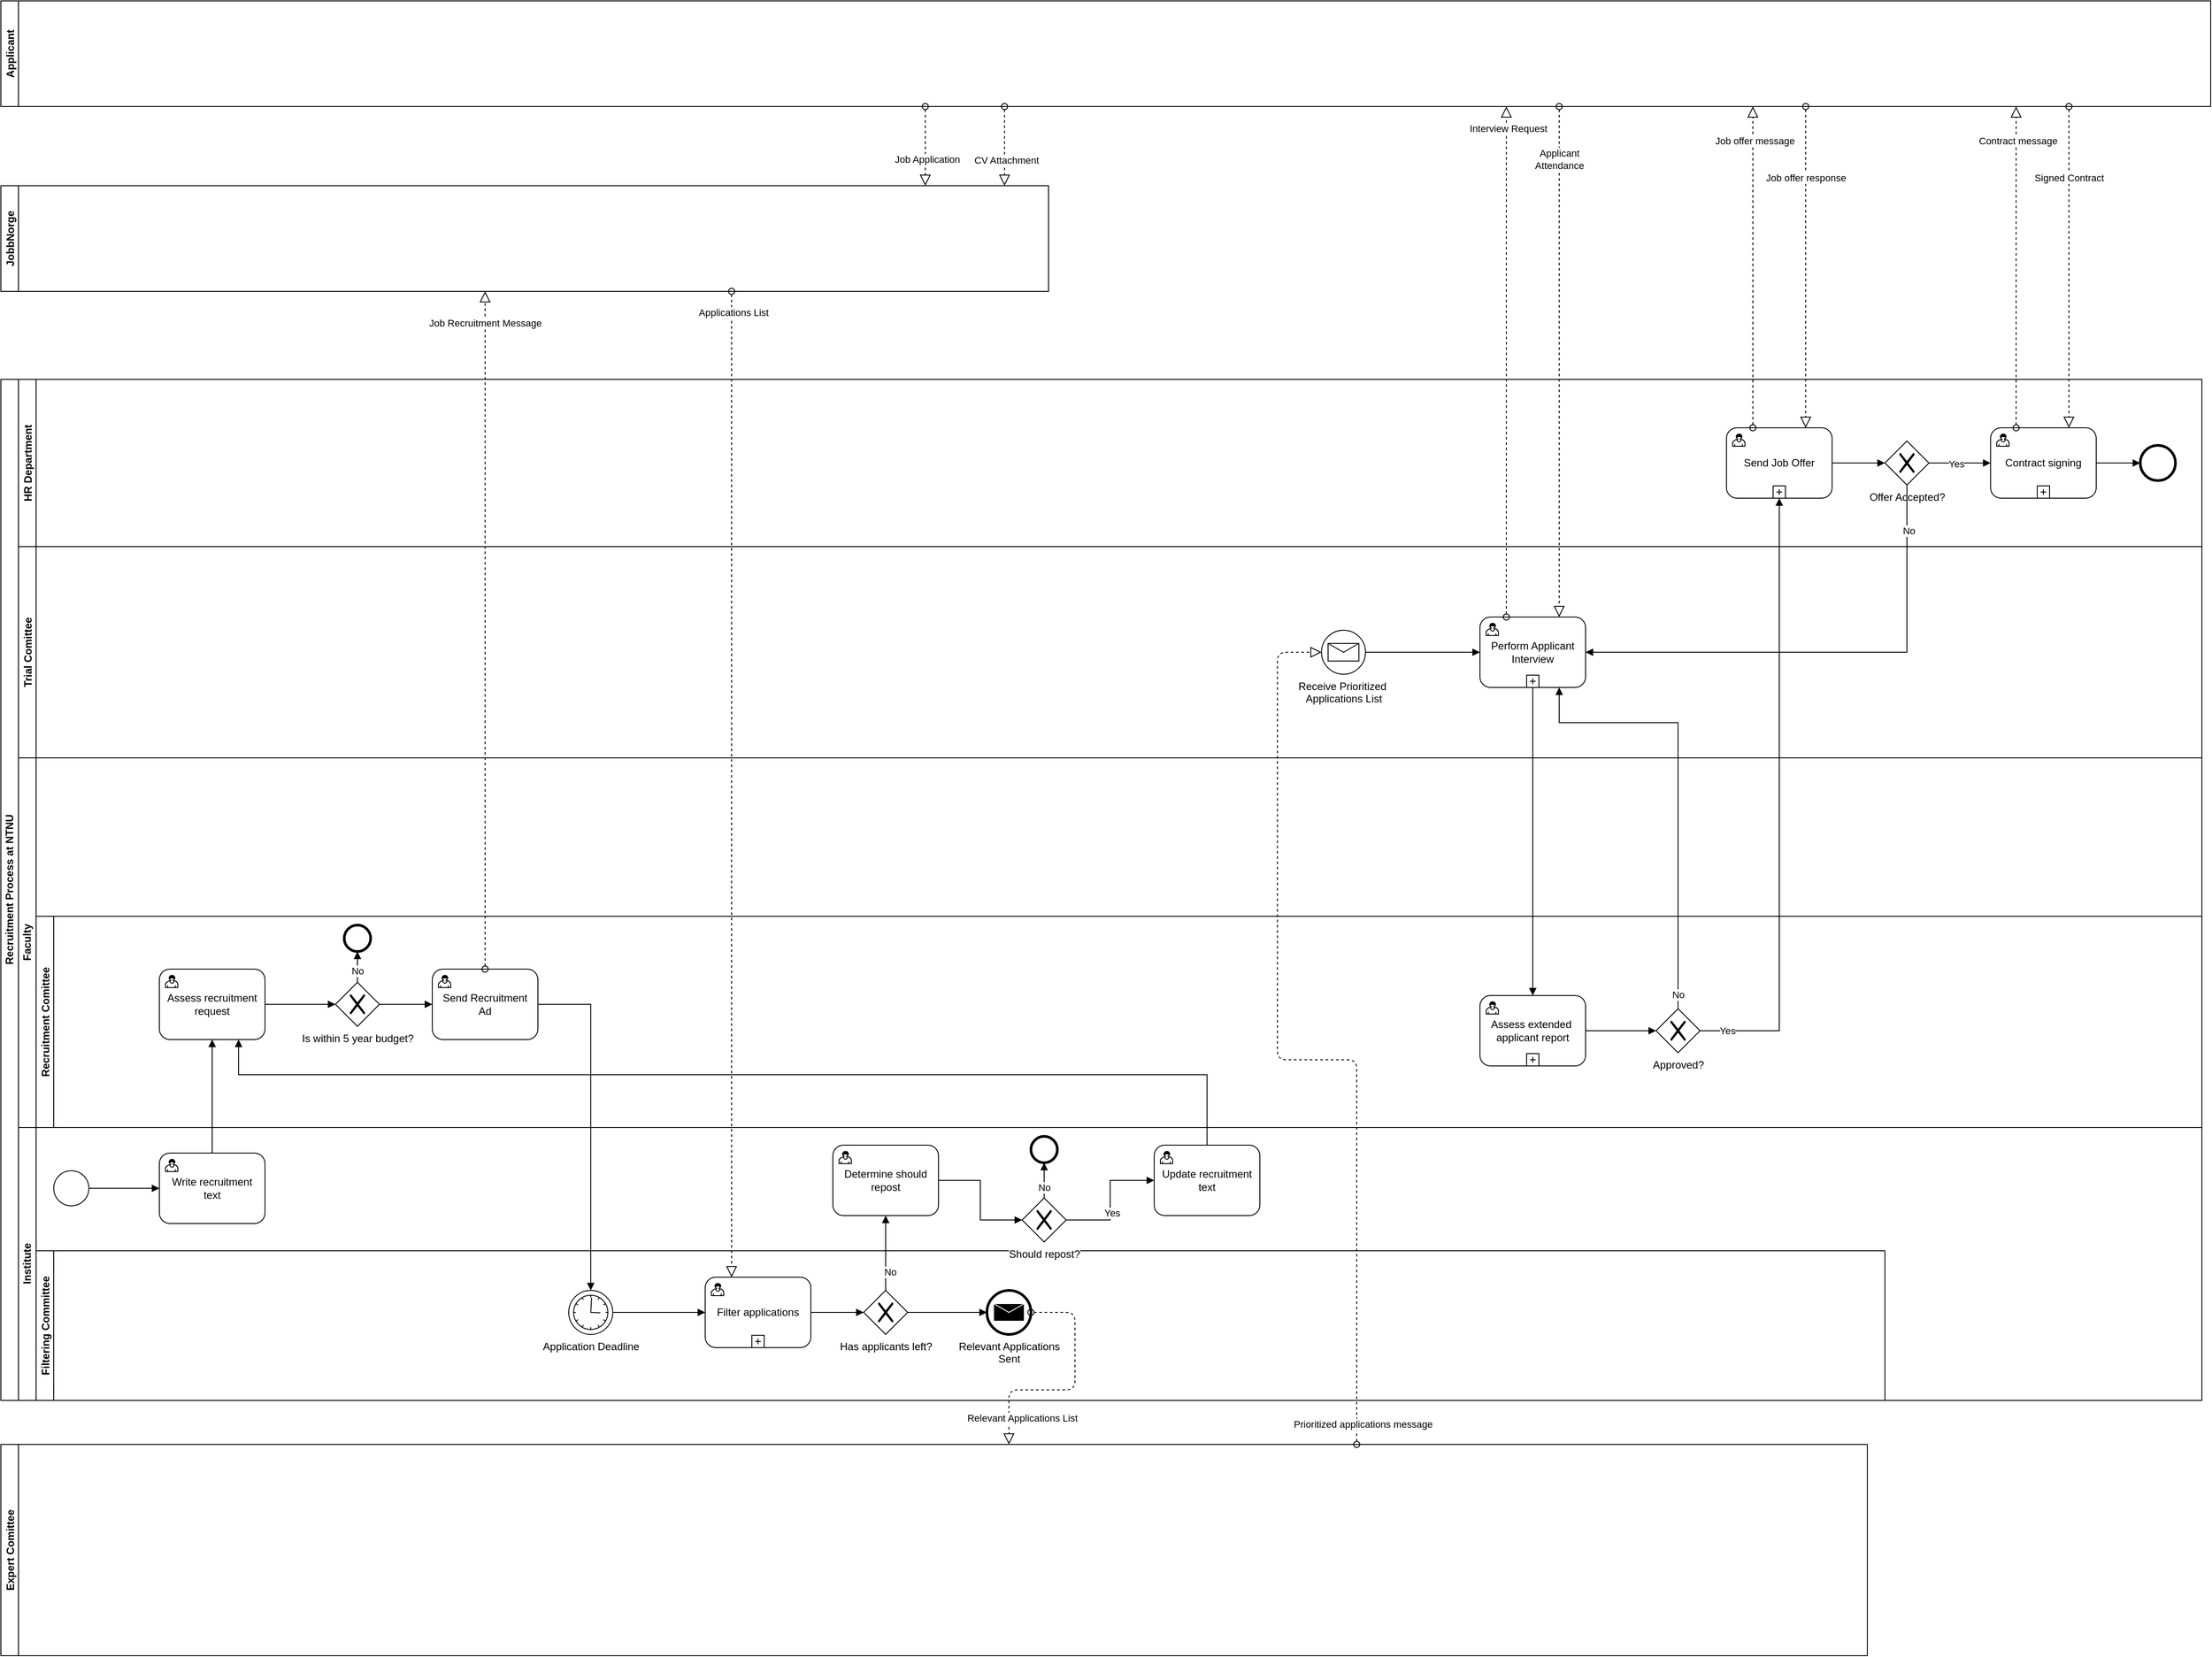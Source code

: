 <mxfile version="13.9.1" type="github">
  <diagram name="Page-1" id="2a216829-ef6e-dabb-86c1-c78162f3ba2b">
    <mxGraphModel dx="2163" dy="2434" grid="1" gridSize="10" guides="1" tooltips="1" connect="1" arrows="1" fold="1" page="1" pageScale="1" pageWidth="1654" pageHeight="1169" background="#ffffff" math="0" shadow="0">
      <root>
        <mxCell id="0" />
        <mxCell id="1" parent="0" />
        <mxCell id="eHfQy5FBiY7wrmqpAAzu-1" value="Recruitment Process at NTNU" style="swimlane;html=1;childLayout=stackLayout;resizeParent=1;resizeParentMax=0;horizontal=0;startSize=20;horizontalStack=0;" vertex="1" parent="1">
          <mxGeometry x="130" y="270" width="2500" height="1160" as="geometry" />
        </mxCell>
        <mxCell id="eHfQy5FBiY7wrmqpAAzu-23" value="HR Department" style="swimlane;startSize=20;horizontal=0;" vertex="1" parent="eHfQy5FBiY7wrmqpAAzu-1">
          <mxGeometry x="20" width="2480" height="190" as="geometry" />
        </mxCell>
        <mxCell id="eHfQy5FBiY7wrmqpAAzu-119" style="edgeStyle=orthogonalEdgeStyle;rounded=0;orthogonalLoop=1;jettySize=auto;html=1;entryX=0;entryY=0.5;entryDx=0;entryDy=0;endArrow=block;endFill=1;" edge="1" parent="eHfQy5FBiY7wrmqpAAzu-23" source="eHfQy5FBiY7wrmqpAAzu-111" target="eHfQy5FBiY7wrmqpAAzu-118">
          <mxGeometry relative="1" as="geometry" />
        </mxCell>
        <mxCell id="eHfQy5FBiY7wrmqpAAzu-111" value="Send Job Offer" style="html=1;whiteSpace=wrap;rounded=1;dropTarget=0;" vertex="1" parent="eHfQy5FBiY7wrmqpAAzu-23">
          <mxGeometry x="1940" y="55" width="120" height="80" as="geometry" />
        </mxCell>
        <mxCell id="eHfQy5FBiY7wrmqpAAzu-112" value="" style="html=1;shape=mxgraph.bpmn.user_task;outlineConnect=0;" vertex="1" parent="eHfQy5FBiY7wrmqpAAzu-111">
          <mxGeometry width="14" height="14" relative="1" as="geometry">
            <mxPoint x="7" y="7" as="offset" />
          </mxGeometry>
        </mxCell>
        <mxCell id="eHfQy5FBiY7wrmqpAAzu-113" value="" style="html=1;shape=plus;outlineConnect=0;" vertex="1" parent="eHfQy5FBiY7wrmqpAAzu-111">
          <mxGeometry x="0.5" y="1" width="14" height="14" relative="1" as="geometry">
            <mxPoint x="-7" y="-14" as="offset" />
          </mxGeometry>
        </mxCell>
        <mxCell id="eHfQy5FBiY7wrmqpAAzu-118" value="Offer Accepted?" style="shape=mxgraph.bpmn.shape;html=1;verticalLabelPosition=bottom;labelBackgroundColor=#ffffff;verticalAlign=top;align=center;perimeter=rhombusPerimeter;background=gateway;outlineConnect=0;outline=none;symbol=exclusiveGw;" vertex="1" parent="eHfQy5FBiY7wrmqpAAzu-23">
          <mxGeometry x="2120" y="70" width="50" height="50" as="geometry" />
        </mxCell>
        <mxCell id="eHfQy5FBiY7wrmqpAAzu-125" style="edgeStyle=orthogonalEdgeStyle;rounded=0;orthogonalLoop=1;jettySize=auto;html=1;entryX=0;entryY=0.5;entryDx=0;entryDy=0;endArrow=block;endFill=1;" edge="1" parent="eHfQy5FBiY7wrmqpAAzu-23" source="eHfQy5FBiY7wrmqpAAzu-121" target="eHfQy5FBiY7wrmqpAAzu-124">
          <mxGeometry relative="1" as="geometry" />
        </mxCell>
        <mxCell id="eHfQy5FBiY7wrmqpAAzu-121" value="Contract signing" style="html=1;whiteSpace=wrap;rounded=1;dropTarget=0;" vertex="1" parent="eHfQy5FBiY7wrmqpAAzu-23">
          <mxGeometry x="2240" y="55" width="120" height="80" as="geometry" />
        </mxCell>
        <mxCell id="eHfQy5FBiY7wrmqpAAzu-122" value="" style="html=1;shape=mxgraph.bpmn.user_task;outlineConnect=0;" vertex="1" parent="eHfQy5FBiY7wrmqpAAzu-121">
          <mxGeometry width="14" height="14" relative="1" as="geometry">
            <mxPoint x="7" y="7" as="offset" />
          </mxGeometry>
        </mxCell>
        <mxCell id="eHfQy5FBiY7wrmqpAAzu-123" value="" style="html=1;shape=plus;outlineConnect=0;" vertex="1" parent="eHfQy5FBiY7wrmqpAAzu-121">
          <mxGeometry x="0.5" y="1" width="14" height="14" relative="1" as="geometry">
            <mxPoint x="-7" y="-14" as="offset" />
          </mxGeometry>
        </mxCell>
        <mxCell id="eHfQy5FBiY7wrmqpAAzu-120" style="edgeStyle=orthogonalEdgeStyle;rounded=0;orthogonalLoop=1;jettySize=auto;html=1;endArrow=block;endFill=1;entryX=0;entryY=0.5;entryDx=0;entryDy=0;" edge="1" parent="eHfQy5FBiY7wrmqpAAzu-23" source="eHfQy5FBiY7wrmqpAAzu-118" target="eHfQy5FBiY7wrmqpAAzu-121">
          <mxGeometry relative="1" as="geometry">
            <mxPoint x="2230" y="95" as="targetPoint" />
          </mxGeometry>
        </mxCell>
        <mxCell id="eHfQy5FBiY7wrmqpAAzu-126" value="Yes" style="edgeLabel;html=1;align=center;verticalAlign=middle;resizable=0;points=[];" vertex="1" connectable="0" parent="eHfQy5FBiY7wrmqpAAzu-120">
          <mxGeometry x="-0.133" y="-1" relative="1" as="geometry">
            <mxPoint as="offset" />
          </mxGeometry>
        </mxCell>
        <mxCell id="eHfQy5FBiY7wrmqpAAzu-124" value="" style="shape=mxgraph.bpmn.shape;html=1;verticalLabelPosition=bottom;labelBackgroundColor=#ffffff;verticalAlign=top;align=center;perimeter=ellipsePerimeter;outlineConnect=0;outline=end;symbol=general;" vertex="1" parent="eHfQy5FBiY7wrmqpAAzu-23">
          <mxGeometry x="2410" y="75" width="40" height="40" as="geometry" />
        </mxCell>
        <mxCell id="eHfQy5FBiY7wrmqpAAzu-24" value="Trial Comittee" style="swimlane;startSize=20;horizontal=0;" vertex="1" parent="eHfQy5FBiY7wrmqpAAzu-1">
          <mxGeometry x="20" y="190" width="2480" height="240" as="geometry" />
        </mxCell>
        <mxCell id="eHfQy5FBiY7wrmqpAAzu-89" style="edgeStyle=orthogonalEdgeStyle;rounded=0;orthogonalLoop=1;jettySize=auto;html=1;endArrow=block;endFill=1;" edge="1" parent="eHfQy5FBiY7wrmqpAAzu-24" source="eHfQy5FBiY7wrmqpAAzu-83" target="eHfQy5FBiY7wrmqpAAzu-86">
          <mxGeometry relative="1" as="geometry" />
        </mxCell>
        <mxCell id="eHfQy5FBiY7wrmqpAAzu-83" value="Receive Prioritized&amp;nbsp;&lt;br&gt;Applications List" style="shape=mxgraph.bpmn.shape;html=1;verticalLabelPosition=bottom;labelBackgroundColor=#ffffff;verticalAlign=top;align=center;perimeter=ellipsePerimeter;outlineConnect=0;outline=standard;symbol=message;" vertex="1" parent="eHfQy5FBiY7wrmqpAAzu-24">
          <mxGeometry x="1480" y="95" width="50" height="50" as="geometry" />
        </mxCell>
        <mxCell id="eHfQy5FBiY7wrmqpAAzu-86" value="Perform Applicant&lt;br&gt;Interview" style="html=1;whiteSpace=wrap;rounded=1;dropTarget=0;" vertex="1" parent="eHfQy5FBiY7wrmqpAAzu-24">
          <mxGeometry x="1660" y="80" width="120" height="80" as="geometry" />
        </mxCell>
        <mxCell id="eHfQy5FBiY7wrmqpAAzu-87" value="" style="html=1;shape=mxgraph.bpmn.user_task;outlineConnect=0;" vertex="1" parent="eHfQy5FBiY7wrmqpAAzu-86">
          <mxGeometry width="14" height="14" relative="1" as="geometry">
            <mxPoint x="7" y="7" as="offset" />
          </mxGeometry>
        </mxCell>
        <mxCell id="eHfQy5FBiY7wrmqpAAzu-88" value="" style="html=1;shape=plus;outlineConnect=0;" vertex="1" parent="eHfQy5FBiY7wrmqpAAzu-86">
          <mxGeometry x="0.5" y="1" width="14" height="14" relative="1" as="geometry">
            <mxPoint x="-7" y="-14" as="offset" />
          </mxGeometry>
        </mxCell>
        <mxCell id="eHfQy5FBiY7wrmqpAAzu-2" value="Faculty" style="swimlane;html=1;startSize=20;horizontal=0;" vertex="1" parent="eHfQy5FBiY7wrmqpAAzu-1">
          <mxGeometry x="20" y="430" width="2480" height="420" as="geometry" />
        </mxCell>
        <mxCell id="eHfQy5FBiY7wrmqpAAzu-19" value="Recruitment Comittee" style="swimlane;startSize=20;horizontal=0;" vertex="1" parent="eHfQy5FBiY7wrmqpAAzu-2">
          <mxGeometry x="20" y="180" width="2460" height="240" as="geometry" />
        </mxCell>
        <mxCell id="eHfQy5FBiY7wrmqpAAzu-42" style="edgeStyle=orthogonalEdgeStyle;rounded=0;orthogonalLoop=1;jettySize=auto;html=1;entryX=0;entryY=0.5;entryDx=0;entryDy=0;endArrow=block;endFill=1;" edge="1" parent="eHfQy5FBiY7wrmqpAAzu-19" source="eHfQy5FBiY7wrmqpAAzu-37" target="eHfQy5FBiY7wrmqpAAzu-41">
          <mxGeometry relative="1" as="geometry" />
        </mxCell>
        <mxCell id="eHfQy5FBiY7wrmqpAAzu-37" value="Assess recruitment&lt;br&gt;request" style="html=1;whiteSpace=wrap;rounded=1;dropTarget=0;" vertex="1" parent="eHfQy5FBiY7wrmqpAAzu-19">
          <mxGeometry x="140" y="60" width="120" height="80" as="geometry" />
        </mxCell>
        <mxCell id="eHfQy5FBiY7wrmqpAAzu-38" value="" style="html=1;shape=mxgraph.bpmn.user_task;outlineConnect=0;" vertex="1" parent="eHfQy5FBiY7wrmqpAAzu-37">
          <mxGeometry width="14" height="14" relative="1" as="geometry">
            <mxPoint x="7" y="7" as="offset" />
          </mxGeometry>
        </mxCell>
        <mxCell id="eHfQy5FBiY7wrmqpAAzu-41" value="Is within 5 year budget?" style="shape=mxgraph.bpmn.shape;html=1;verticalLabelPosition=bottom;labelBackgroundColor=#ffffff;verticalAlign=top;align=center;perimeter=rhombusPerimeter;background=gateway;outlineConnect=0;outline=none;symbol=exclusiveGw;" vertex="1" parent="eHfQy5FBiY7wrmqpAAzu-19">
          <mxGeometry x="340" y="75" width="50" height="50" as="geometry" />
        </mxCell>
        <mxCell id="eHfQy5FBiY7wrmqpAAzu-44" value="" style="shape=mxgraph.bpmn.shape;html=1;verticalLabelPosition=bottom;labelBackgroundColor=#ffffff;verticalAlign=top;align=center;perimeter=ellipsePerimeter;outlineConnect=0;outline=end;symbol=general;" vertex="1" parent="eHfQy5FBiY7wrmqpAAzu-19">
          <mxGeometry x="350" y="10" width="30" height="30" as="geometry" />
        </mxCell>
        <mxCell id="eHfQy5FBiY7wrmqpAAzu-43" style="edgeStyle=orthogonalEdgeStyle;rounded=0;orthogonalLoop=1;jettySize=auto;html=1;endArrow=block;endFill=1;entryX=0.5;entryY=1;entryDx=0;entryDy=0;" edge="1" parent="eHfQy5FBiY7wrmqpAAzu-19" source="eHfQy5FBiY7wrmqpAAzu-41" target="eHfQy5FBiY7wrmqpAAzu-44">
          <mxGeometry relative="1" as="geometry">
            <mxPoint x="365" y="50" as="targetPoint" />
          </mxGeometry>
        </mxCell>
        <mxCell id="eHfQy5FBiY7wrmqpAAzu-45" value="No" style="edgeLabel;html=1;align=center;verticalAlign=middle;resizable=0;points=[];" vertex="1" connectable="0" parent="eHfQy5FBiY7wrmqpAAzu-43">
          <mxGeometry x="-0.398" relative="1" as="geometry">
            <mxPoint as="offset" />
          </mxGeometry>
        </mxCell>
        <mxCell id="eHfQy5FBiY7wrmqpAAzu-47" value="Send Recruitment&lt;br&gt;Ad" style="html=1;whiteSpace=wrap;rounded=1;dropTarget=0;" vertex="1" parent="eHfQy5FBiY7wrmqpAAzu-19">
          <mxGeometry x="450" y="60" width="120" height="80" as="geometry" />
        </mxCell>
        <mxCell id="eHfQy5FBiY7wrmqpAAzu-48" value="" style="html=1;shape=mxgraph.bpmn.user_task;outlineConnect=0;" vertex="1" parent="eHfQy5FBiY7wrmqpAAzu-47">
          <mxGeometry width="14" height="14" relative="1" as="geometry">
            <mxPoint x="7" y="7" as="offset" />
          </mxGeometry>
        </mxCell>
        <mxCell id="eHfQy5FBiY7wrmqpAAzu-46" style="edgeStyle=orthogonalEdgeStyle;rounded=0;orthogonalLoop=1;jettySize=auto;html=1;endArrow=block;endFill=1;entryX=0;entryY=0.5;entryDx=0;entryDy=0;" edge="1" parent="eHfQy5FBiY7wrmqpAAzu-19" source="eHfQy5FBiY7wrmqpAAzu-41" target="eHfQy5FBiY7wrmqpAAzu-47">
          <mxGeometry relative="1" as="geometry">
            <mxPoint x="440" y="100" as="targetPoint" />
          </mxGeometry>
        </mxCell>
        <mxCell id="eHfQy5FBiY7wrmqpAAzu-103" style="edgeStyle=orthogonalEdgeStyle;rounded=0;orthogonalLoop=1;jettySize=auto;html=1;entryX=0;entryY=0.5;entryDx=0;entryDy=0;endArrow=block;endFill=1;" edge="1" parent="eHfQy5FBiY7wrmqpAAzu-19" source="eHfQy5FBiY7wrmqpAAzu-99" target="eHfQy5FBiY7wrmqpAAzu-102">
          <mxGeometry relative="1" as="geometry" />
        </mxCell>
        <mxCell id="eHfQy5FBiY7wrmqpAAzu-99" value="Assess extended&amp;nbsp;&lt;br&gt;applicant report" style="html=1;whiteSpace=wrap;rounded=1;dropTarget=0;" vertex="1" parent="eHfQy5FBiY7wrmqpAAzu-19">
          <mxGeometry x="1640" y="90" width="120" height="80" as="geometry" />
        </mxCell>
        <mxCell id="eHfQy5FBiY7wrmqpAAzu-100" value="" style="html=1;shape=mxgraph.bpmn.user_task;outlineConnect=0;" vertex="1" parent="eHfQy5FBiY7wrmqpAAzu-99">
          <mxGeometry width="14" height="14" relative="1" as="geometry">
            <mxPoint x="7" y="7" as="offset" />
          </mxGeometry>
        </mxCell>
        <mxCell id="eHfQy5FBiY7wrmqpAAzu-101" value="" style="html=1;shape=plus;outlineConnect=0;" vertex="1" parent="eHfQy5FBiY7wrmqpAAzu-99">
          <mxGeometry x="0.5" y="1" width="14" height="14" relative="1" as="geometry">
            <mxPoint x="-7" y="-14" as="offset" />
          </mxGeometry>
        </mxCell>
        <mxCell id="eHfQy5FBiY7wrmqpAAzu-102" value="Approved?" style="shape=mxgraph.bpmn.shape;html=1;verticalLabelPosition=bottom;labelBackgroundColor=#ffffff;verticalAlign=top;align=center;perimeter=rhombusPerimeter;background=gateway;outlineConnect=0;outline=none;symbol=exclusiveGw;" vertex="1" parent="eHfQy5FBiY7wrmqpAAzu-19">
          <mxGeometry x="1840" y="105" width="50" height="50" as="geometry" />
        </mxCell>
        <mxCell id="eHfQy5FBiY7wrmqpAAzu-49" value="" style="startArrow=oval;startFill=0;startSize=7;endArrow=block;endFill=0;endSize=10;dashed=1;html=1;exitX=0.5;exitY=0;exitDx=0;exitDy=0;" edge="1" parent="eHfQy5FBiY7wrmqpAAzu-2" source="eHfQy5FBiY7wrmqpAAzu-47">
          <mxGeometry width="100" relative="1" as="geometry">
            <mxPoint x="520" y="120" as="sourcePoint" />
            <mxPoint x="530" y="-530" as="targetPoint" />
          </mxGeometry>
        </mxCell>
        <mxCell id="eHfQy5FBiY7wrmqpAAzu-51" value="Job Recruitment Message" style="edgeLabel;html=1;align=center;verticalAlign=middle;resizable=0;points=[];" vertex="1" connectable="0" parent="eHfQy5FBiY7wrmqpAAzu-49">
          <mxGeometry x="0.909" relative="1" as="geometry">
            <mxPoint y="1" as="offset" />
          </mxGeometry>
        </mxCell>
        <mxCell id="eHfQy5FBiY7wrmqpAAzu-4" value="Institute" style="swimlane;html=1;startSize=20;horizontal=0;" vertex="1" parent="eHfQy5FBiY7wrmqpAAzu-1">
          <mxGeometry x="20" y="850" width="2480" height="310" as="geometry" />
        </mxCell>
        <mxCell id="eHfQy5FBiY7wrmqpAAzu-18" value="Filtering Committee" style="swimlane;startSize=20;horizontal=0;" vertex="1" parent="eHfQy5FBiY7wrmqpAAzu-4">
          <mxGeometry x="20" y="140" width="2100" height="170" as="geometry" />
        </mxCell>
        <mxCell id="eHfQy5FBiY7wrmqpAAzu-57" style="edgeStyle=orthogonalEdgeStyle;rounded=0;orthogonalLoop=1;jettySize=auto;html=1;entryX=0;entryY=0.5;entryDx=0;entryDy=0;endArrow=block;endFill=1;" edge="1" parent="eHfQy5FBiY7wrmqpAAzu-18" source="eHfQy5FBiY7wrmqpAAzu-53" target="eHfQy5FBiY7wrmqpAAzu-54">
          <mxGeometry relative="1" as="geometry" />
        </mxCell>
        <mxCell id="eHfQy5FBiY7wrmqpAAzu-53" value="Application Deadline" style="shape=mxgraph.bpmn.shape;html=1;verticalLabelPosition=bottom;labelBackgroundColor=#ffffff;verticalAlign=top;align=center;perimeter=ellipsePerimeter;outlineConnect=0;outline=standard;symbol=timer;" vertex="1" parent="eHfQy5FBiY7wrmqpAAzu-18">
          <mxGeometry x="605" y="45" width="50" height="50" as="geometry" />
        </mxCell>
        <mxCell id="eHfQy5FBiY7wrmqpAAzu-61" style="edgeStyle=orthogonalEdgeStyle;rounded=0;orthogonalLoop=1;jettySize=auto;html=1;entryX=0;entryY=0.5;entryDx=0;entryDy=0;endArrow=block;endFill=1;" edge="1" parent="eHfQy5FBiY7wrmqpAAzu-18" source="eHfQy5FBiY7wrmqpAAzu-54" target="eHfQy5FBiY7wrmqpAAzu-60">
          <mxGeometry relative="1" as="geometry" />
        </mxCell>
        <mxCell id="eHfQy5FBiY7wrmqpAAzu-54" value="Filter applications" style="html=1;whiteSpace=wrap;rounded=1;dropTarget=0;" vertex="1" parent="eHfQy5FBiY7wrmqpAAzu-18">
          <mxGeometry x="760" y="30" width="120" height="80" as="geometry" />
        </mxCell>
        <mxCell id="eHfQy5FBiY7wrmqpAAzu-55" value="" style="html=1;shape=mxgraph.bpmn.user_task;outlineConnect=0;" vertex="1" parent="eHfQy5FBiY7wrmqpAAzu-54">
          <mxGeometry width="14" height="14" relative="1" as="geometry">
            <mxPoint x="7" y="7" as="offset" />
          </mxGeometry>
        </mxCell>
        <mxCell id="eHfQy5FBiY7wrmqpAAzu-56" value="" style="html=1;shape=plus;outlineConnect=0;" vertex="1" parent="eHfQy5FBiY7wrmqpAAzu-54">
          <mxGeometry x="0.5" y="1" width="14" height="14" relative="1" as="geometry">
            <mxPoint x="-7" y="-14" as="offset" />
          </mxGeometry>
        </mxCell>
        <mxCell id="eHfQy5FBiY7wrmqpAAzu-80" style="edgeStyle=orthogonalEdgeStyle;rounded=0;orthogonalLoop=1;jettySize=auto;html=1;entryX=0;entryY=0.5;entryDx=0;entryDy=0;endArrow=block;endFill=1;" edge="1" parent="eHfQy5FBiY7wrmqpAAzu-18" source="eHfQy5FBiY7wrmqpAAzu-60" target="eHfQy5FBiY7wrmqpAAzu-79">
          <mxGeometry relative="1" as="geometry" />
        </mxCell>
        <mxCell id="eHfQy5FBiY7wrmqpAAzu-60" value="Has applicants left?" style="shape=mxgraph.bpmn.shape;html=1;verticalLabelPosition=bottom;labelBackgroundColor=#ffffff;verticalAlign=top;align=center;perimeter=rhombusPerimeter;background=gateway;outlineConnect=0;outline=none;symbol=exclusiveGw;" vertex="1" parent="eHfQy5FBiY7wrmqpAAzu-18">
          <mxGeometry x="940" y="45" width="50" height="50" as="geometry" />
        </mxCell>
        <mxCell id="eHfQy5FBiY7wrmqpAAzu-79" value="Relevant Applications&lt;br&gt;Sent" style="shape=mxgraph.bpmn.shape;html=1;verticalLabelPosition=bottom;labelBackgroundColor=#ffffff;verticalAlign=top;align=center;perimeter=ellipsePerimeter;outlineConnect=0;outline=end;symbol=message;" vertex="1" parent="eHfQy5FBiY7wrmqpAAzu-18">
          <mxGeometry x="1080" y="45" width="50" height="50" as="geometry" />
        </mxCell>
        <mxCell id="eHfQy5FBiY7wrmqpAAzu-30" value="" style="shape=mxgraph.bpmn.shape;html=1;verticalLabelPosition=bottom;labelBackgroundColor=#ffffff;verticalAlign=top;align=center;perimeter=ellipsePerimeter;outlineConnect=0;outline=standard;symbol=general;" vertex="1" parent="eHfQy5FBiY7wrmqpAAzu-4">
          <mxGeometry x="40" y="49" width="40" height="40" as="geometry" />
        </mxCell>
        <mxCell id="eHfQy5FBiY7wrmqpAAzu-32" value="Write recruitment&lt;br&gt;text" style="html=1;whiteSpace=wrap;rounded=1;dropTarget=0;" vertex="1" parent="eHfQy5FBiY7wrmqpAAzu-4">
          <mxGeometry x="160" y="29" width="120" height="80" as="geometry" />
        </mxCell>
        <mxCell id="eHfQy5FBiY7wrmqpAAzu-33" value="" style="html=1;shape=mxgraph.bpmn.user_task;outlineConnect=0;" vertex="1" parent="eHfQy5FBiY7wrmqpAAzu-32">
          <mxGeometry width="14" height="14" relative="1" as="geometry">
            <mxPoint x="7" y="7" as="offset" />
          </mxGeometry>
        </mxCell>
        <mxCell id="eHfQy5FBiY7wrmqpAAzu-31" style="edgeStyle=orthogonalEdgeStyle;rounded=0;orthogonalLoop=1;jettySize=auto;html=1;endArrow=block;endFill=1;entryX=0;entryY=0.5;entryDx=0;entryDy=0;" edge="1" parent="eHfQy5FBiY7wrmqpAAzu-4" source="eHfQy5FBiY7wrmqpAAzu-30" target="eHfQy5FBiY7wrmqpAAzu-32">
          <mxGeometry relative="1" as="geometry">
            <mxPoint x="150" y="69" as="targetPoint" />
          </mxGeometry>
        </mxCell>
        <mxCell id="eHfQy5FBiY7wrmqpAAzu-66" style="edgeStyle=orthogonalEdgeStyle;rounded=0;orthogonalLoop=1;jettySize=auto;html=1;entryX=0;entryY=0.5;entryDx=0;entryDy=0;endArrow=block;endFill=1;" edge="1" parent="eHfQy5FBiY7wrmqpAAzu-4" source="eHfQy5FBiY7wrmqpAAzu-63" target="eHfQy5FBiY7wrmqpAAzu-65">
          <mxGeometry relative="1" as="geometry" />
        </mxCell>
        <mxCell id="eHfQy5FBiY7wrmqpAAzu-63" value="Determine should repost" style="html=1;whiteSpace=wrap;rounded=1;dropTarget=0;" vertex="1" parent="eHfQy5FBiY7wrmqpAAzu-4">
          <mxGeometry x="925" y="20" width="120" height="80" as="geometry" />
        </mxCell>
        <mxCell id="eHfQy5FBiY7wrmqpAAzu-64" value="" style="html=1;shape=mxgraph.bpmn.user_task;outlineConnect=0;" vertex="1" parent="eHfQy5FBiY7wrmqpAAzu-63">
          <mxGeometry width="14" height="14" relative="1" as="geometry">
            <mxPoint x="7" y="7" as="offset" />
          </mxGeometry>
        </mxCell>
        <mxCell id="eHfQy5FBiY7wrmqpAAzu-62" style="edgeStyle=orthogonalEdgeStyle;rounded=0;orthogonalLoop=1;jettySize=auto;html=1;endArrow=block;endFill=1;entryX=0.5;entryY=1;entryDx=0;entryDy=0;" edge="1" parent="eHfQy5FBiY7wrmqpAAzu-4" source="eHfQy5FBiY7wrmqpAAzu-60" target="eHfQy5FBiY7wrmqpAAzu-63">
          <mxGeometry relative="1" as="geometry">
            <mxPoint x="1080" y="190" as="targetPoint" />
          </mxGeometry>
        </mxCell>
        <mxCell id="eHfQy5FBiY7wrmqpAAzu-73" value="No" style="edgeLabel;html=1;align=center;verticalAlign=middle;resizable=0;points=[];" vertex="1" connectable="0" parent="eHfQy5FBiY7wrmqpAAzu-62">
          <mxGeometry x="-0.508" y="-5" relative="1" as="geometry">
            <mxPoint as="offset" />
          </mxGeometry>
        </mxCell>
        <mxCell id="eHfQy5FBiY7wrmqpAAzu-68" value="Update recruitment text" style="html=1;whiteSpace=wrap;rounded=1;dropTarget=0;" vertex="1" parent="eHfQy5FBiY7wrmqpAAzu-4">
          <mxGeometry x="1290" y="20" width="120" height="80" as="geometry" />
        </mxCell>
        <mxCell id="eHfQy5FBiY7wrmqpAAzu-69" value="" style="html=1;shape=mxgraph.bpmn.user_task;outlineConnect=0;" vertex="1" parent="eHfQy5FBiY7wrmqpAAzu-68">
          <mxGeometry width="14" height="14" relative="1" as="geometry">
            <mxPoint x="7" y="7" as="offset" />
          </mxGeometry>
        </mxCell>
        <mxCell id="eHfQy5FBiY7wrmqpAAzu-65" value="Should repost?" style="shape=mxgraph.bpmn.shape;html=1;verticalLabelPosition=bottom;labelBackgroundColor=#ffffff;verticalAlign=top;align=center;perimeter=rhombusPerimeter;background=gateway;outlineConnect=0;outline=none;symbol=exclusiveGw;" vertex="1" parent="eHfQy5FBiY7wrmqpAAzu-4">
          <mxGeometry x="1140" y="80" width="50" height="50" as="geometry" />
        </mxCell>
        <mxCell id="eHfQy5FBiY7wrmqpAAzu-67" style="edgeStyle=orthogonalEdgeStyle;rounded=0;orthogonalLoop=1;jettySize=auto;html=1;endArrow=block;endFill=1;entryX=0;entryY=0.5;entryDx=0;entryDy=0;" edge="1" parent="eHfQy5FBiY7wrmqpAAzu-4" source="eHfQy5FBiY7wrmqpAAzu-65" target="eHfQy5FBiY7wrmqpAAzu-68">
          <mxGeometry relative="1" as="geometry">
            <mxPoint x="1330" y="110" as="targetPoint" />
          </mxGeometry>
        </mxCell>
        <mxCell id="eHfQy5FBiY7wrmqpAAzu-71" value="Yes" style="edgeLabel;html=1;align=center;verticalAlign=middle;resizable=0;points=[];" vertex="1" connectable="0" parent="eHfQy5FBiY7wrmqpAAzu-67">
          <mxGeometry x="-0.2" y="-2" relative="1" as="geometry">
            <mxPoint as="offset" />
          </mxGeometry>
        </mxCell>
        <mxCell id="eHfQy5FBiY7wrmqpAAzu-77" value="" style="shape=mxgraph.bpmn.shape;html=1;verticalLabelPosition=bottom;labelBackgroundColor=#ffffff;verticalAlign=top;align=center;perimeter=ellipsePerimeter;outlineConnect=0;outline=end;symbol=general;" vertex="1" parent="eHfQy5FBiY7wrmqpAAzu-4">
          <mxGeometry x="1150" y="10" width="30" height="30" as="geometry" />
        </mxCell>
        <mxCell id="eHfQy5FBiY7wrmqpAAzu-40" style="edgeStyle=orthogonalEdgeStyle;rounded=0;orthogonalLoop=1;jettySize=auto;html=1;entryX=0.5;entryY=1;entryDx=0;entryDy=0;endArrow=block;endFill=1;" edge="1" parent="eHfQy5FBiY7wrmqpAAzu-1" source="eHfQy5FBiY7wrmqpAAzu-32">
          <mxGeometry relative="1" as="geometry">
            <mxPoint x="240" y="750" as="targetPoint" />
          </mxGeometry>
        </mxCell>
        <mxCell id="eHfQy5FBiY7wrmqpAAzu-52" style="edgeStyle=orthogonalEdgeStyle;rounded=0;orthogonalLoop=1;jettySize=auto;html=1;endArrow=block;endFill=1;" edge="1" parent="eHfQy5FBiY7wrmqpAAzu-1" source="eHfQy5FBiY7wrmqpAAzu-47" target="eHfQy5FBiY7wrmqpAAzu-53">
          <mxGeometry relative="1" as="geometry">
            <mxPoint x="670" y="1040" as="targetPoint" />
          </mxGeometry>
        </mxCell>
        <mxCell id="eHfQy5FBiY7wrmqpAAzu-70" style="edgeStyle=orthogonalEdgeStyle;rounded=0;orthogonalLoop=1;jettySize=auto;html=1;entryX=0.75;entryY=1;entryDx=0;entryDy=0;endArrow=block;endFill=1;exitX=0.5;exitY=0;exitDx=0;exitDy=0;" edge="1" parent="eHfQy5FBiY7wrmqpAAzu-1" source="eHfQy5FBiY7wrmqpAAzu-68" target="eHfQy5FBiY7wrmqpAAzu-37">
          <mxGeometry relative="1" as="geometry">
            <Array as="points">
              <mxPoint x="1370" y="790" />
              <mxPoint x="270" y="790" />
            </Array>
          </mxGeometry>
        </mxCell>
        <mxCell id="eHfQy5FBiY7wrmqpAAzu-98" style="edgeStyle=orthogonalEdgeStyle;rounded=0;orthogonalLoop=1;jettySize=auto;html=1;endArrow=block;endFill=1;entryX=0.5;entryY=0;entryDx=0;entryDy=0;" edge="1" parent="eHfQy5FBiY7wrmqpAAzu-1" source="eHfQy5FBiY7wrmqpAAzu-86" target="eHfQy5FBiY7wrmqpAAzu-99">
          <mxGeometry relative="1" as="geometry">
            <mxPoint x="1860" y="730" as="targetPoint" />
          </mxGeometry>
        </mxCell>
        <mxCell id="eHfQy5FBiY7wrmqpAAzu-104" style="edgeStyle=orthogonalEdgeStyle;rounded=0;orthogonalLoop=1;jettySize=auto;html=1;entryX=0.75;entryY=1;entryDx=0;entryDy=0;endArrow=block;endFill=1;exitX=0.5;exitY=0;exitDx=0;exitDy=0;" edge="1" parent="eHfQy5FBiY7wrmqpAAzu-1" source="eHfQy5FBiY7wrmqpAAzu-102" target="eHfQy5FBiY7wrmqpAAzu-86">
          <mxGeometry relative="1" as="geometry">
            <Array as="points">
              <mxPoint x="1905" y="390" />
              <mxPoint x="1770" y="390" />
            </Array>
          </mxGeometry>
        </mxCell>
        <mxCell id="eHfQy5FBiY7wrmqpAAzu-105" value="No" style="edgeLabel;html=1;align=center;verticalAlign=middle;resizable=0;points=[];" vertex="1" connectable="0" parent="eHfQy5FBiY7wrmqpAAzu-104">
          <mxGeometry x="-0.591" relative="1" as="geometry">
            <mxPoint y="86.67" as="offset" />
          </mxGeometry>
        </mxCell>
        <mxCell id="eHfQy5FBiY7wrmqpAAzu-109" style="edgeStyle=orthogonalEdgeStyle;rounded=0;orthogonalLoop=1;jettySize=auto;html=1;entryX=0.5;entryY=1;entryDx=0;entryDy=0;endArrow=block;endFill=1;" edge="1" parent="eHfQy5FBiY7wrmqpAAzu-1" source="eHfQy5FBiY7wrmqpAAzu-102" target="eHfQy5FBiY7wrmqpAAzu-111">
          <mxGeometry relative="1" as="geometry">
            <mxPoint x="2020" y="135" as="targetPoint" />
          </mxGeometry>
        </mxCell>
        <mxCell id="eHfQy5FBiY7wrmqpAAzu-110" value="Yes" style="edgeLabel;html=1;align=center;verticalAlign=middle;resizable=0;points=[];" vertex="1" connectable="0" parent="eHfQy5FBiY7wrmqpAAzu-109">
          <mxGeometry x="-0.783" y="2" relative="1" as="geometry">
            <mxPoint x="-45" y="2" as="offset" />
          </mxGeometry>
        </mxCell>
        <mxCell id="eHfQy5FBiY7wrmqpAAzu-127" style="edgeStyle=orthogonalEdgeStyle;rounded=0;orthogonalLoop=1;jettySize=auto;html=1;entryX=1;entryY=0.5;entryDx=0;entryDy=0;endArrow=block;endFill=1;" edge="1" parent="eHfQy5FBiY7wrmqpAAzu-1" source="eHfQy5FBiY7wrmqpAAzu-118" target="eHfQy5FBiY7wrmqpAAzu-86">
          <mxGeometry relative="1" as="geometry">
            <Array as="points">
              <mxPoint x="2165" y="310" />
            </Array>
          </mxGeometry>
        </mxCell>
        <mxCell id="eHfQy5FBiY7wrmqpAAzu-128" value="No" style="edgeLabel;html=1;align=center;verticalAlign=middle;resizable=0;points=[];" vertex="1" connectable="0" parent="eHfQy5FBiY7wrmqpAAzu-127">
          <mxGeometry x="-0.81" y="2" relative="1" as="geometry">
            <mxPoint y="-1" as="offset" />
          </mxGeometry>
        </mxCell>
        <mxCell id="eHfQy5FBiY7wrmqpAAzu-15" value="JobbNorge" style="swimlane;startSize=20;horizontal=0;" vertex="1" parent="1">
          <mxGeometry x="130" y="50" width="1190" height="120" as="geometry" />
        </mxCell>
        <mxCell id="eHfQy5FBiY7wrmqpAAzu-25" value="Applicant" style="swimlane;startSize=20;horizontal=0;" vertex="1" parent="1">
          <mxGeometry x="130" y="-160" width="2510" height="120" as="geometry" />
        </mxCell>
        <mxCell id="eHfQy5FBiY7wrmqpAAzu-26" value="" style="startArrow=oval;startFill=0;startSize=7;endArrow=block;endFill=0;endSize=10;dashed=1;html=1;" edge="1" parent="1">
          <mxGeometry width="100" relative="1" as="geometry">
            <mxPoint x="1180" y="-40" as="sourcePoint" />
            <mxPoint x="1180" y="50" as="targetPoint" />
          </mxGeometry>
        </mxCell>
        <mxCell id="eHfQy5FBiY7wrmqpAAzu-27" value="Job Application" style="edgeLabel;html=1;align=center;verticalAlign=middle;resizable=0;points=[];" vertex="1" connectable="0" parent="eHfQy5FBiY7wrmqpAAzu-26">
          <mxGeometry x="-0.58" y="2" relative="1" as="geometry">
            <mxPoint y="41.18" as="offset" />
          </mxGeometry>
        </mxCell>
        <mxCell id="eHfQy5FBiY7wrmqpAAzu-28" value="" style="startArrow=oval;startFill=0;startSize=7;endArrow=block;endFill=0;endSize=10;dashed=1;html=1;" edge="1" parent="1">
          <mxGeometry width="100" relative="1" as="geometry">
            <mxPoint x="1270" y="-40" as="sourcePoint" />
            <mxPoint x="1270" y="50" as="targetPoint" />
          </mxGeometry>
        </mxCell>
        <mxCell id="eHfQy5FBiY7wrmqpAAzu-29" value="CV Attachment" style="edgeLabel;html=1;align=center;verticalAlign=middle;resizable=0;points=[];" vertex="1" connectable="0" parent="eHfQy5FBiY7wrmqpAAzu-28">
          <mxGeometry x="-0.58" y="2" relative="1" as="geometry">
            <mxPoint y="42" as="offset" />
          </mxGeometry>
        </mxCell>
        <mxCell id="eHfQy5FBiY7wrmqpAAzu-20" value="Expert Comittee" style="swimlane;startSize=20;horizontal=0;" vertex="1" parent="1">
          <mxGeometry x="130" y="1480" width="2120" height="240" as="geometry" />
        </mxCell>
        <mxCell id="eHfQy5FBiY7wrmqpAAzu-58" value="" style="startArrow=oval;startFill=0;startSize=7;endArrow=block;endFill=0;endSize=10;dashed=1;html=1;entryX=0.25;entryY=0;entryDx=0;entryDy=0;" edge="1" parent="1" target="eHfQy5FBiY7wrmqpAAzu-54">
          <mxGeometry width="100" relative="1" as="geometry">
            <mxPoint x="960" y="170" as="sourcePoint" />
            <mxPoint x="1080" y="220" as="targetPoint" />
          </mxGeometry>
        </mxCell>
        <mxCell id="eHfQy5FBiY7wrmqpAAzu-59" value="Applications List" style="edgeLabel;html=1;align=center;verticalAlign=middle;resizable=0;points=[];" vertex="1" connectable="0" parent="eHfQy5FBiY7wrmqpAAzu-58">
          <mxGeometry x="-0.955" y="2" relative="1" as="geometry">
            <mxPoint y="-1" as="offset" />
          </mxGeometry>
        </mxCell>
        <mxCell id="eHfQy5FBiY7wrmqpAAzu-76" style="edgeStyle=orthogonalEdgeStyle;rounded=0;orthogonalLoop=1;jettySize=auto;html=1;endArrow=block;endFill=1;" edge="1" parent="1" source="eHfQy5FBiY7wrmqpAAzu-65">
          <mxGeometry relative="1" as="geometry">
            <mxPoint x="1315" y="1160" as="targetPoint" />
          </mxGeometry>
        </mxCell>
        <mxCell id="eHfQy5FBiY7wrmqpAAzu-78" value="No" style="edgeLabel;html=1;align=center;verticalAlign=middle;resizable=0;points=[];" vertex="1" connectable="0" parent="eHfQy5FBiY7wrmqpAAzu-76">
          <mxGeometry x="-0.411" relative="1" as="geometry">
            <mxPoint as="offset" />
          </mxGeometry>
        </mxCell>
        <mxCell id="eHfQy5FBiY7wrmqpAAzu-81" value="" style="startArrow=oval;startFill=0;startSize=7;endArrow=block;endFill=0;endSize=10;dashed=1;html=1;exitX=1;exitY=0.5;exitDx=0;exitDy=0;edgeStyle=orthogonalEdgeStyle;" edge="1" parent="1" source="eHfQy5FBiY7wrmqpAAzu-79">
          <mxGeometry width="100" relative="1" as="geometry">
            <mxPoint x="1260" y="1450" as="sourcePoint" />
            <mxPoint x="1275" y="1480" as="targetPoint" />
            <Array as="points">
              <mxPoint x="1350" y="1330" />
              <mxPoint x="1350" y="1418" />
              <mxPoint x="1275" y="1418" />
            </Array>
          </mxGeometry>
        </mxCell>
        <mxCell id="eHfQy5FBiY7wrmqpAAzu-82" value="Relevant Applications List" style="edgeLabel;html=1;align=center;verticalAlign=middle;resizable=0;points=[];" vertex="1" connectable="0" parent="eHfQy5FBiY7wrmqpAAzu-81">
          <mxGeometry x="0.456" y="4" relative="1" as="geometry">
            <mxPoint x="2" y="28" as="offset" />
          </mxGeometry>
        </mxCell>
        <mxCell id="eHfQy5FBiY7wrmqpAAzu-84" value="" style="startArrow=oval;startFill=0;startSize=7;endArrow=block;endFill=0;endSize=10;dashed=1;html=1;entryX=0;entryY=0.5;entryDx=0;entryDy=0;edgeStyle=orthogonalEdgeStyle;" edge="1" parent="1" target="eHfQy5FBiY7wrmqpAAzu-83">
          <mxGeometry width="100" relative="1" as="geometry">
            <mxPoint x="1670" y="1480" as="sourcePoint" />
            <mxPoint x="1770" y="1450" as="targetPoint" />
            <Array as="points">
              <mxPoint x="1670" y="1043" />
              <mxPoint x="1580" y="1043" />
              <mxPoint x="1580" y="580" />
            </Array>
          </mxGeometry>
        </mxCell>
        <mxCell id="eHfQy5FBiY7wrmqpAAzu-85" value="Prioritized applications message" style="edgeLabel;html=1;align=center;verticalAlign=middle;resizable=0;points=[];" vertex="1" connectable="0" parent="eHfQy5FBiY7wrmqpAAzu-84">
          <mxGeometry x="-0.957" y="-7" relative="1" as="geometry">
            <mxPoint y="-1" as="offset" />
          </mxGeometry>
        </mxCell>
        <mxCell id="eHfQy5FBiY7wrmqpAAzu-90" value="" style="startArrow=oval;startFill=0;startSize=7;endArrow=block;endFill=0;endSize=10;dashed=1;html=1;exitX=0.25;exitY=0;exitDx=0;exitDy=0;" edge="1" parent="1" source="eHfQy5FBiY7wrmqpAAzu-86">
          <mxGeometry width="100" relative="1" as="geometry">
            <mxPoint x="1830" y="200" as="sourcePoint" />
            <mxPoint x="1840" y="-40" as="targetPoint" />
          </mxGeometry>
        </mxCell>
        <mxCell id="eHfQy5FBiY7wrmqpAAzu-91" value="Interview Request" style="edgeLabel;html=1;align=center;verticalAlign=middle;resizable=0;points=[];" vertex="1" connectable="0" parent="eHfQy5FBiY7wrmqpAAzu-90">
          <mxGeometry x="0.91" y="-2" relative="1" as="geometry">
            <mxPoint y="-1" as="offset" />
          </mxGeometry>
        </mxCell>
        <mxCell id="eHfQy5FBiY7wrmqpAAzu-92" value="" style="startArrow=oval;startFill=0;startSize=7;endArrow=block;endFill=0;endSize=10;dashed=1;html=1;entryX=0.75;entryY=0;entryDx=0;entryDy=0;" edge="1" parent="1" target="eHfQy5FBiY7wrmqpAAzu-86">
          <mxGeometry width="100" relative="1" as="geometry">
            <mxPoint x="1900" y="-40" as="sourcePoint" />
            <mxPoint x="2000" y="150" as="targetPoint" />
          </mxGeometry>
        </mxCell>
        <mxCell id="eHfQy5FBiY7wrmqpAAzu-93" value="Applicant&lt;br&gt;Attendance" style="edgeLabel;html=1;align=center;verticalAlign=middle;resizable=0;points=[];" vertex="1" connectable="0" parent="eHfQy5FBiY7wrmqpAAzu-92">
          <mxGeometry x="-0.79" relative="1" as="geometry">
            <mxPoint y="-1" as="offset" />
          </mxGeometry>
        </mxCell>
        <mxCell id="eHfQy5FBiY7wrmqpAAzu-114" value="" style="startArrow=oval;startFill=0;startSize=7;endArrow=block;endFill=0;endSize=10;dashed=1;html=1;exitX=0.25;exitY=0;exitDx=0;exitDy=0;" edge="1" parent="1" source="eHfQy5FBiY7wrmqpAAzu-111">
          <mxGeometry width="100" relative="1" as="geometry">
            <mxPoint x="2090" y="180" as="sourcePoint" />
            <mxPoint x="2120" y="-40" as="targetPoint" />
          </mxGeometry>
        </mxCell>
        <mxCell id="eHfQy5FBiY7wrmqpAAzu-115" value="Job offer message" style="edgeLabel;html=1;align=center;verticalAlign=middle;resizable=0;points=[];" vertex="1" connectable="0" parent="eHfQy5FBiY7wrmqpAAzu-114">
          <mxGeometry x="0.784" y="-2" relative="1" as="geometry">
            <mxPoint y="-1" as="offset" />
          </mxGeometry>
        </mxCell>
        <mxCell id="eHfQy5FBiY7wrmqpAAzu-116" value="" style="startArrow=oval;startFill=0;startSize=7;endArrow=block;endFill=0;endSize=10;dashed=1;html=1;entryX=0.75;entryY=0;entryDx=0;entryDy=0;" edge="1" parent="1" target="eHfQy5FBiY7wrmqpAAzu-111">
          <mxGeometry width="100" relative="1" as="geometry">
            <mxPoint x="2180" y="-40" as="sourcePoint" />
            <mxPoint x="2130" y="-30" as="targetPoint" />
          </mxGeometry>
        </mxCell>
        <mxCell id="eHfQy5FBiY7wrmqpAAzu-117" value="Job offer response" style="edgeLabel;html=1;align=center;verticalAlign=middle;resizable=0;points=[];" vertex="1" connectable="0" parent="eHfQy5FBiY7wrmqpAAzu-116">
          <mxGeometry x="0.784" y="-2" relative="1" as="geometry">
            <mxPoint x="2" y="-245" as="offset" />
          </mxGeometry>
        </mxCell>
        <mxCell id="eHfQy5FBiY7wrmqpAAzu-129" value="" style="startArrow=oval;startFill=0;startSize=7;endArrow=block;endFill=0;endSize=10;dashed=1;html=1;exitX=0.25;exitY=0;exitDx=0;exitDy=0;" edge="1" parent="1">
          <mxGeometry width="100" relative="1" as="geometry">
            <mxPoint x="2419" y="325" as="sourcePoint" />
            <mxPoint x="2419" y="-40" as="targetPoint" />
          </mxGeometry>
        </mxCell>
        <mxCell id="eHfQy5FBiY7wrmqpAAzu-130" value="Contract message" style="edgeLabel;html=1;align=center;verticalAlign=middle;resizable=0;points=[];" vertex="1" connectable="0" parent="eHfQy5FBiY7wrmqpAAzu-129">
          <mxGeometry x="0.784" y="-2" relative="1" as="geometry">
            <mxPoint y="-1" as="offset" />
          </mxGeometry>
        </mxCell>
        <mxCell id="eHfQy5FBiY7wrmqpAAzu-131" value="" style="startArrow=oval;startFill=0;startSize=7;endArrow=block;endFill=0;endSize=10;dashed=1;html=1;entryX=0.75;entryY=0;entryDx=0;entryDy=0;" edge="1" parent="1">
          <mxGeometry width="100" relative="1" as="geometry">
            <mxPoint x="2479" y="-40" as="sourcePoint" />
            <mxPoint x="2479" y="325" as="targetPoint" />
          </mxGeometry>
        </mxCell>
        <mxCell id="eHfQy5FBiY7wrmqpAAzu-132" value="Signed Contract" style="edgeLabel;html=1;align=center;verticalAlign=middle;resizable=0;points=[];" vertex="1" connectable="0" parent="eHfQy5FBiY7wrmqpAAzu-131">
          <mxGeometry x="0.784" y="-2" relative="1" as="geometry">
            <mxPoint x="2" y="-245" as="offset" />
          </mxGeometry>
        </mxCell>
      </root>
    </mxGraphModel>
  </diagram>
</mxfile>
